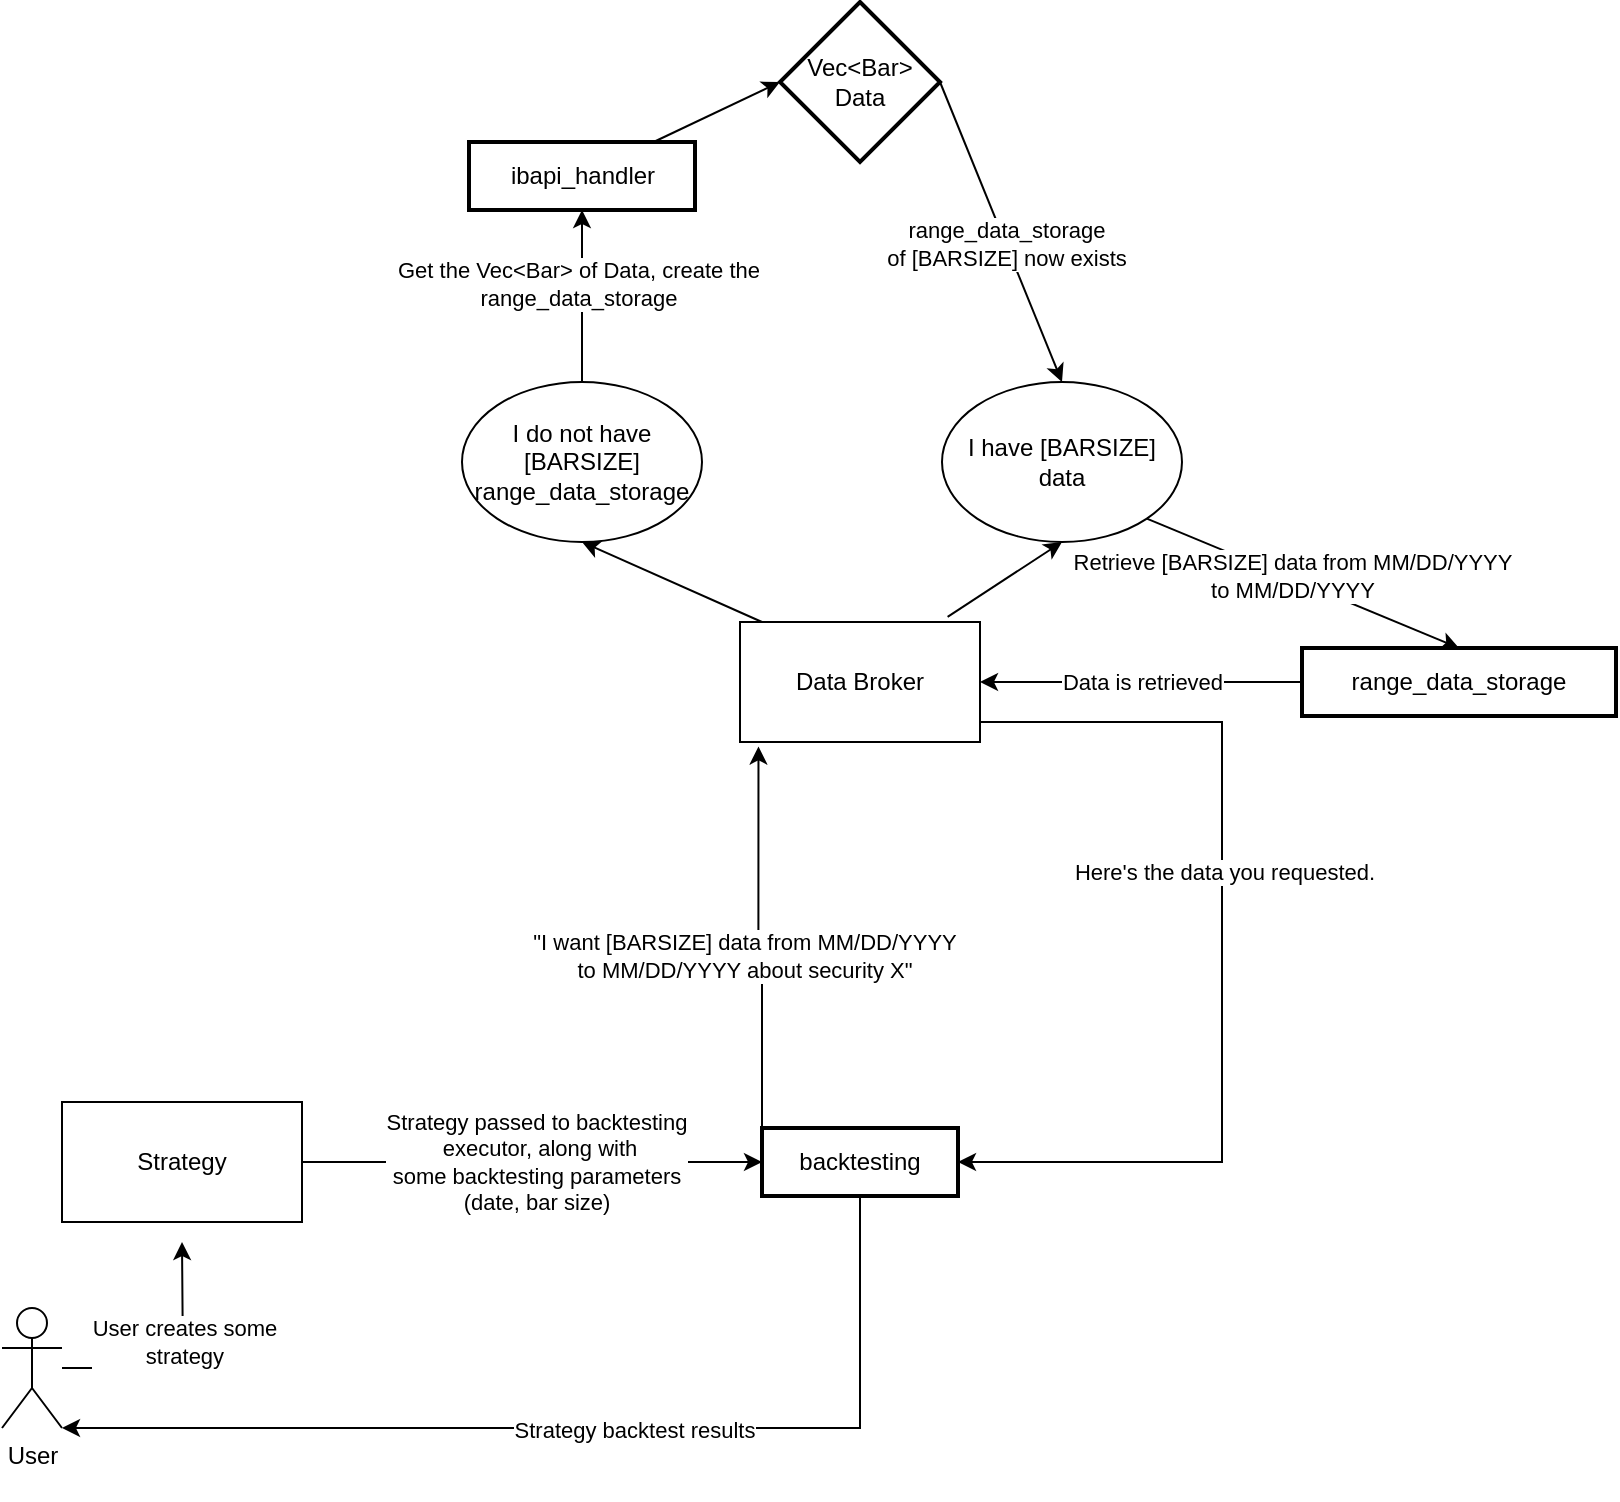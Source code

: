 <mxfile version="22.1.22" type="embed">
  <diagram name="Page-1" id="eCXJw-1XV3CSuf91wGPj">
    <mxGraphModel dx="1434" dy="808" grid="1" gridSize="10" guides="1" tooltips="1" connect="1" arrows="1" fold="1" page="1" pageScale="1" pageWidth="850" pageHeight="1100" background="#ffffff" math="0" shadow="0">
      <root>
        <mxCell id="0" />
        <mxCell id="1" parent="0" />
        <mxCell id="pjh1RRYH9EZl_27W8bmP-32" style="edgeStyle=orthogonalEdgeStyle;rounded=0;orthogonalLoop=1;jettySize=auto;html=1;exitX=0.5;exitY=0;exitDx=0;exitDy=0;" parent="1" source="2" edge="1">
          <mxGeometry relative="1" as="geometry">
            <mxPoint x="439.31" y="593.276" as="targetPoint" />
          </mxGeometry>
        </mxCell>
        <mxCell id="pjh1RRYH9EZl_27W8bmP-52" style="edgeStyle=orthogonalEdgeStyle;rounded=0;orthogonalLoop=1;jettySize=auto;html=1;entryX=1;entryY=1;entryDx=0;entryDy=0;entryPerimeter=0;" parent="1" source="2" target="pjh1RRYH9EZl_27W8bmP-8" edge="1">
          <mxGeometry relative="1" as="geometry">
            <mxPoint x="80" y="760" as="targetPoint" />
            <Array as="points">
              <mxPoint x="439" y="743" />
            </Array>
          </mxGeometry>
        </mxCell>
        <mxCell id="pjh1RRYH9EZl_27W8bmP-53" value="&lt;div&gt;Strategy backtest results&lt;/div&gt;" style="edgeLabel;html=1;align=center;verticalAlign=middle;resizable=0;points=[];" parent="pjh1RRYH9EZl_27W8bmP-52" vertex="1" connectable="0">
          <mxGeometry x="-0.109" y="1" relative="1" as="geometry">
            <mxPoint as="offset" />
          </mxGeometry>
        </mxCell>
        <mxCell id="2" value="backtesting" style="whiteSpace=wrap;strokeWidth=2;" parent="1" vertex="1">
          <mxGeometry x="390" y="593" width="98" height="34" as="geometry" />
        </mxCell>
        <mxCell id="pjh1RRYH9EZl_27W8bmP-46" value="" style="rounded=0;orthogonalLoop=1;jettySize=auto;html=1;entryX=0;entryY=0.5;entryDx=0;entryDy=0;" parent="1" source="3" target="pjh1RRYH9EZl_27W8bmP-45" edge="1">
          <mxGeometry relative="1" as="geometry" />
        </mxCell>
        <mxCell id="3" value="ibapi_handler" style="whiteSpace=wrap;strokeWidth=2;" parent="1" vertex="1">
          <mxGeometry x="243.5" y="100" width="113" height="34" as="geometry" />
        </mxCell>
        <mxCell id="pjh1RRYH9EZl_27W8bmP-19" style="edgeStyle=orthogonalEdgeStyle;rounded=0;orthogonalLoop=1;jettySize=auto;html=1;entryX=0;entryY=0;entryDx=0;entryDy=0;startArrow=classic;startFill=1;endArrow=none;endFill=0;exitX=0.077;exitY=1.037;exitDx=0;exitDy=0;exitPerimeter=0;" parent="1" source="pjh1RRYH9EZl_27W8bmP-23" target="2" edge="1">
          <mxGeometry relative="1" as="geometry" />
        </mxCell>
        <mxCell id="pjh1RRYH9EZl_27W8bmP-20" value="&lt;div&gt;&quot;I want [BARSIZE] data from MM/DD/YYYY&lt;/div&gt;&lt;div&gt;to MM/DD/YYYY about security X&quot;&lt;br&gt;&lt;/div&gt;" style="edgeLabel;html=1;align=center;verticalAlign=middle;resizable=0;points=[];" parent="pjh1RRYH9EZl_27W8bmP-19" vertex="1" connectable="0">
          <mxGeometry x="0.129" y="1" relative="1" as="geometry">
            <mxPoint x="-10" y="-2" as="offset" />
          </mxGeometry>
        </mxCell>
        <mxCell id="pjh1RRYH9EZl_27W8bmP-39" style="edgeStyle=orthogonalEdgeStyle;rounded=0;orthogonalLoop=1;jettySize=auto;html=1;entryX=1;entryY=0.5;entryDx=0;entryDy=0;" parent="1" source="4" target="pjh1RRYH9EZl_27W8bmP-23" edge="1">
          <mxGeometry relative="1" as="geometry" />
        </mxCell>
        <mxCell id="pjh1RRYH9EZl_27W8bmP-48" value="Data is retrieved" style="edgeLabel;html=1;align=center;verticalAlign=middle;resizable=0;points=[];" parent="pjh1RRYH9EZl_27W8bmP-39" vertex="1" connectable="0">
          <mxGeometry x="0.319" y="-1" relative="1" as="geometry">
            <mxPoint x="26" y="1" as="offset" />
          </mxGeometry>
        </mxCell>
        <mxCell id="4" value="range_data_storage" style="whiteSpace=wrap;strokeWidth=2;" parent="1" vertex="1">
          <mxGeometry x="660" y="353" width="157" height="34" as="geometry" />
        </mxCell>
        <mxCell id="pjh1RRYH9EZl_27W8bmP-10" style="edgeStyle=orthogonalEdgeStyle;rounded=0;orthogonalLoop=1;jettySize=auto;html=1;entryX=0;entryY=0.5;entryDx=0;entryDy=0;" parent="1" source="pjh1RRYH9EZl_27W8bmP-7" target="2" edge="1">
          <mxGeometry relative="1" as="geometry" />
        </mxCell>
        <mxCell id="pjh1RRYH9EZl_27W8bmP-11" value="&lt;div&gt;Strategy passed to backtesting&lt;/div&gt;&lt;div&gt;&amp;nbsp;executor, along with&lt;/div&gt;&lt;div&gt;some backtesting parameters&lt;/div&gt;&lt;div&gt;(date, bar size)&lt;br&gt;&lt;/div&gt;" style="edgeLabel;html=1;align=center;verticalAlign=middle;resizable=0;points=[];" parent="pjh1RRYH9EZl_27W8bmP-10" vertex="1" connectable="0">
          <mxGeometry x="0.076" y="1" relative="1" as="geometry">
            <mxPoint x="-7" y="1" as="offset" />
          </mxGeometry>
        </mxCell>
        <mxCell id="pjh1RRYH9EZl_27W8bmP-7" value="&lt;div&gt;Strategy&lt;/div&gt;" style="rounded=0;whiteSpace=wrap;html=1;" parent="1" vertex="1">
          <mxGeometry x="40" y="580" width="120" height="60" as="geometry" />
        </mxCell>
        <mxCell id="pjh1RRYH9EZl_27W8bmP-9" style="edgeStyle=orthogonalEdgeStyle;rounded=0;orthogonalLoop=1;jettySize=auto;html=1;" parent="1" source="pjh1RRYH9EZl_27W8bmP-8" edge="1">
          <mxGeometry relative="1" as="geometry">
            <mxPoint x="100" y="650" as="targetPoint" />
          </mxGeometry>
        </mxCell>
        <mxCell id="pjh1RRYH9EZl_27W8bmP-15" value="&lt;div&gt;User creates some&lt;/div&gt;&lt;div&gt;strategy&lt;br&gt;&lt;/div&gt;" style="edgeLabel;html=1;align=center;verticalAlign=middle;resizable=0;points=[];" parent="pjh1RRYH9EZl_27W8bmP-9" vertex="1" connectable="0">
          <mxGeometry x="-0.072" y="-1" relative="1" as="geometry">
            <mxPoint x="3" y="-14" as="offset" />
          </mxGeometry>
        </mxCell>
        <mxCell id="pjh1RRYH9EZl_27W8bmP-8" value="&lt;div&gt;User&lt;/div&gt;&lt;div&gt;&lt;br&gt;&lt;/div&gt;" style="shape=umlActor;verticalLabelPosition=bottom;verticalAlign=top;html=1;outlineConnect=0;" parent="1" vertex="1">
          <mxGeometry x="10" y="683" width="30" height="60" as="geometry" />
        </mxCell>
        <mxCell id="pjh1RRYH9EZl_27W8bmP-40" style="edgeStyle=orthogonalEdgeStyle;rounded=0;orthogonalLoop=1;jettySize=auto;html=1;exitX=1;exitY=0.75;exitDx=0;exitDy=0;entryX=1;entryY=0.5;entryDx=0;entryDy=0;" parent="1" source="pjh1RRYH9EZl_27W8bmP-23" target="2" edge="1">
          <mxGeometry relative="1" as="geometry">
            <Array as="points">
              <mxPoint x="499" y="390" />
              <mxPoint x="620" y="390" />
              <mxPoint x="620" y="610" />
            </Array>
          </mxGeometry>
        </mxCell>
        <mxCell id="pjh1RRYH9EZl_27W8bmP-51" value="Here&#39;s the data you requested." style="edgeLabel;html=1;align=center;verticalAlign=middle;resizable=0;points=[];" parent="pjh1RRYH9EZl_27W8bmP-40" vertex="1" connectable="0">
          <mxGeometry x="-0.158" y="1" relative="1" as="geometry">
            <mxPoint as="offset" />
          </mxGeometry>
        </mxCell>
        <mxCell id="pjh1RRYH9EZl_27W8bmP-23" value="&lt;div&gt;Data Broker&lt;/div&gt;" style="rounded=0;whiteSpace=wrap;html=1;" parent="1" vertex="1">
          <mxGeometry x="379" y="340" width="120" height="60" as="geometry" />
        </mxCell>
        <mxCell id="pjh1RRYH9EZl_27W8bmP-33" value="" style="endArrow=classic;html=1;rounded=0;entryX=0.5;entryY=1;entryDx=0;entryDy=0;" parent="1" target="pjh1RRYH9EZl_27W8bmP-34" edge="1">
          <mxGeometry width="50" height="50" relative="1" as="geometry">
            <mxPoint x="390" y="340" as="sourcePoint" />
            <mxPoint x="290" y="220" as="targetPoint" />
          </mxGeometry>
        </mxCell>
        <mxCell id="pjh1RRYH9EZl_27W8bmP-41" style="edgeStyle=orthogonalEdgeStyle;rounded=0;orthogonalLoop=1;jettySize=auto;html=1;entryX=0.5;entryY=1;entryDx=0;entryDy=0;" parent="1" source="pjh1RRYH9EZl_27W8bmP-34" target="3" edge="1">
          <mxGeometry relative="1" as="geometry" />
        </mxCell>
        <mxCell id="pjh1RRYH9EZl_27W8bmP-42" value="&lt;div&gt;Get the Vec&amp;lt;Bar&amp;gt; of Data, create the &lt;br&gt;&lt;/div&gt;&lt;div&gt;range_data_storage&lt;/div&gt;" style="edgeLabel;html=1;align=center;verticalAlign=middle;resizable=0;points=[];" parent="pjh1RRYH9EZl_27W8bmP-41" vertex="1" connectable="0">
          <mxGeometry x="0.135" y="2" relative="1" as="geometry">
            <mxPoint as="offset" />
          </mxGeometry>
        </mxCell>
        <mxCell id="pjh1RRYH9EZl_27W8bmP-34" value="&lt;div&gt;I do not have [BARSIZE]&lt;/div&gt;&lt;div&gt;range_data_storage&lt;br&gt;&lt;/div&gt;" style="ellipse;whiteSpace=wrap;html=1;" parent="1" vertex="1">
          <mxGeometry x="240" y="220" width="120" height="80" as="geometry" />
        </mxCell>
        <mxCell id="pjh1RRYH9EZl_27W8bmP-35" value="" style="endArrow=classic;html=1;rounded=0;exitX=0.865;exitY=-0.043;exitDx=0;exitDy=0;exitPerimeter=0;entryX=0.5;entryY=1;entryDx=0;entryDy=0;" parent="1" source="pjh1RRYH9EZl_27W8bmP-23" target="pjh1RRYH9EZl_27W8bmP-36" edge="1">
          <mxGeometry width="50" height="50" relative="1" as="geometry">
            <mxPoint x="469" y="330" as="sourcePoint" />
            <mxPoint x="540" y="290" as="targetPoint" />
          </mxGeometry>
        </mxCell>
        <mxCell id="pjh1RRYH9EZl_27W8bmP-37" style="rounded=0;orthogonalLoop=1;jettySize=auto;html=1;exitX=1;exitY=1;exitDx=0;exitDy=0;entryX=0.5;entryY=0;entryDx=0;entryDy=0;strokeColor=default;" parent="1" source="pjh1RRYH9EZl_27W8bmP-36" target="4" edge="1">
          <mxGeometry relative="1" as="geometry" />
        </mxCell>
        <mxCell id="pjh1RRYH9EZl_27W8bmP-50" value="&lt;div&gt;Retrieve [BARSIZE] data from MM/DD/YYYY&lt;/div&gt;&lt;div&gt;to MM/DD/YYYY&lt;br&gt;&lt;/div&gt;" style="edgeLabel;html=1;align=center;verticalAlign=middle;resizable=0;points=[];" parent="pjh1RRYH9EZl_27W8bmP-37" vertex="1" connectable="0">
          <mxGeometry x="-0.083" y="1" relative="1" as="geometry">
            <mxPoint as="offset" />
          </mxGeometry>
        </mxCell>
        <mxCell id="pjh1RRYH9EZl_27W8bmP-36" value="&lt;div&gt;I have [BARSIZE]&lt;/div&gt;&lt;div&gt;data&lt;br&gt;&lt;/div&gt;" style="ellipse;whiteSpace=wrap;html=1;" parent="1" vertex="1">
          <mxGeometry x="480" y="220" width="120" height="80" as="geometry" />
        </mxCell>
        <mxCell id="pjh1RRYH9EZl_27W8bmP-47" style="rounded=0;orthogonalLoop=1;jettySize=auto;html=1;exitX=1;exitY=0.5;exitDx=0;exitDy=0;entryX=0.5;entryY=0;entryDx=0;entryDy=0;" parent="1" source="pjh1RRYH9EZl_27W8bmP-45" target="pjh1RRYH9EZl_27W8bmP-36" edge="1">
          <mxGeometry relative="1" as="geometry">
            <mxPoint x="530" y="110" as="targetPoint" />
          </mxGeometry>
        </mxCell>
        <mxCell id="pjh1RRYH9EZl_27W8bmP-49" value="&lt;div&gt;range_data_storage&lt;/div&gt;&lt;div&gt;of [BARSIZE] now exists&lt;/div&gt;" style="edgeLabel;html=1;align=center;verticalAlign=middle;resizable=0;points=[];" parent="pjh1RRYH9EZl_27W8bmP-47" vertex="1" connectable="0">
          <mxGeometry x="0.081" relative="1" as="geometry">
            <mxPoint as="offset" />
          </mxGeometry>
        </mxCell>
        <mxCell id="pjh1RRYH9EZl_27W8bmP-45" value="&lt;div&gt;Vec&amp;lt;Bar&amp;gt;&lt;/div&gt;&lt;div&gt;Data&lt;br&gt;&lt;/div&gt;" style="rhombus;whiteSpace=wrap;html=1;strokeWidth=2;" parent="1" vertex="1">
          <mxGeometry x="399" y="30" width="80" height="80" as="geometry" />
        </mxCell>
      </root>
    </mxGraphModel>
  </diagram>
</mxfile>
